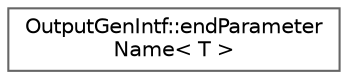 digraph "Graphical Class Hierarchy"
{
 // INTERACTIVE_SVG=YES
 // LATEX_PDF_SIZE
  bgcolor="transparent";
  edge [fontname=Helvetica,fontsize=10,labelfontname=Helvetica,labelfontsize=10];
  node [fontname=Helvetica,fontsize=10,shape=box,height=0.2,width=0.4];
  rankdir="LR";
  Node0 [label="OutputGenIntf::endParameter\lName\< T \>",height=0.2,width=0.4,color="grey40", fillcolor="white", style="filled",URL="$dd/dbd/struct_output_gen_intf_1_1end_parameter_name.html",tooltip=" "];
}
